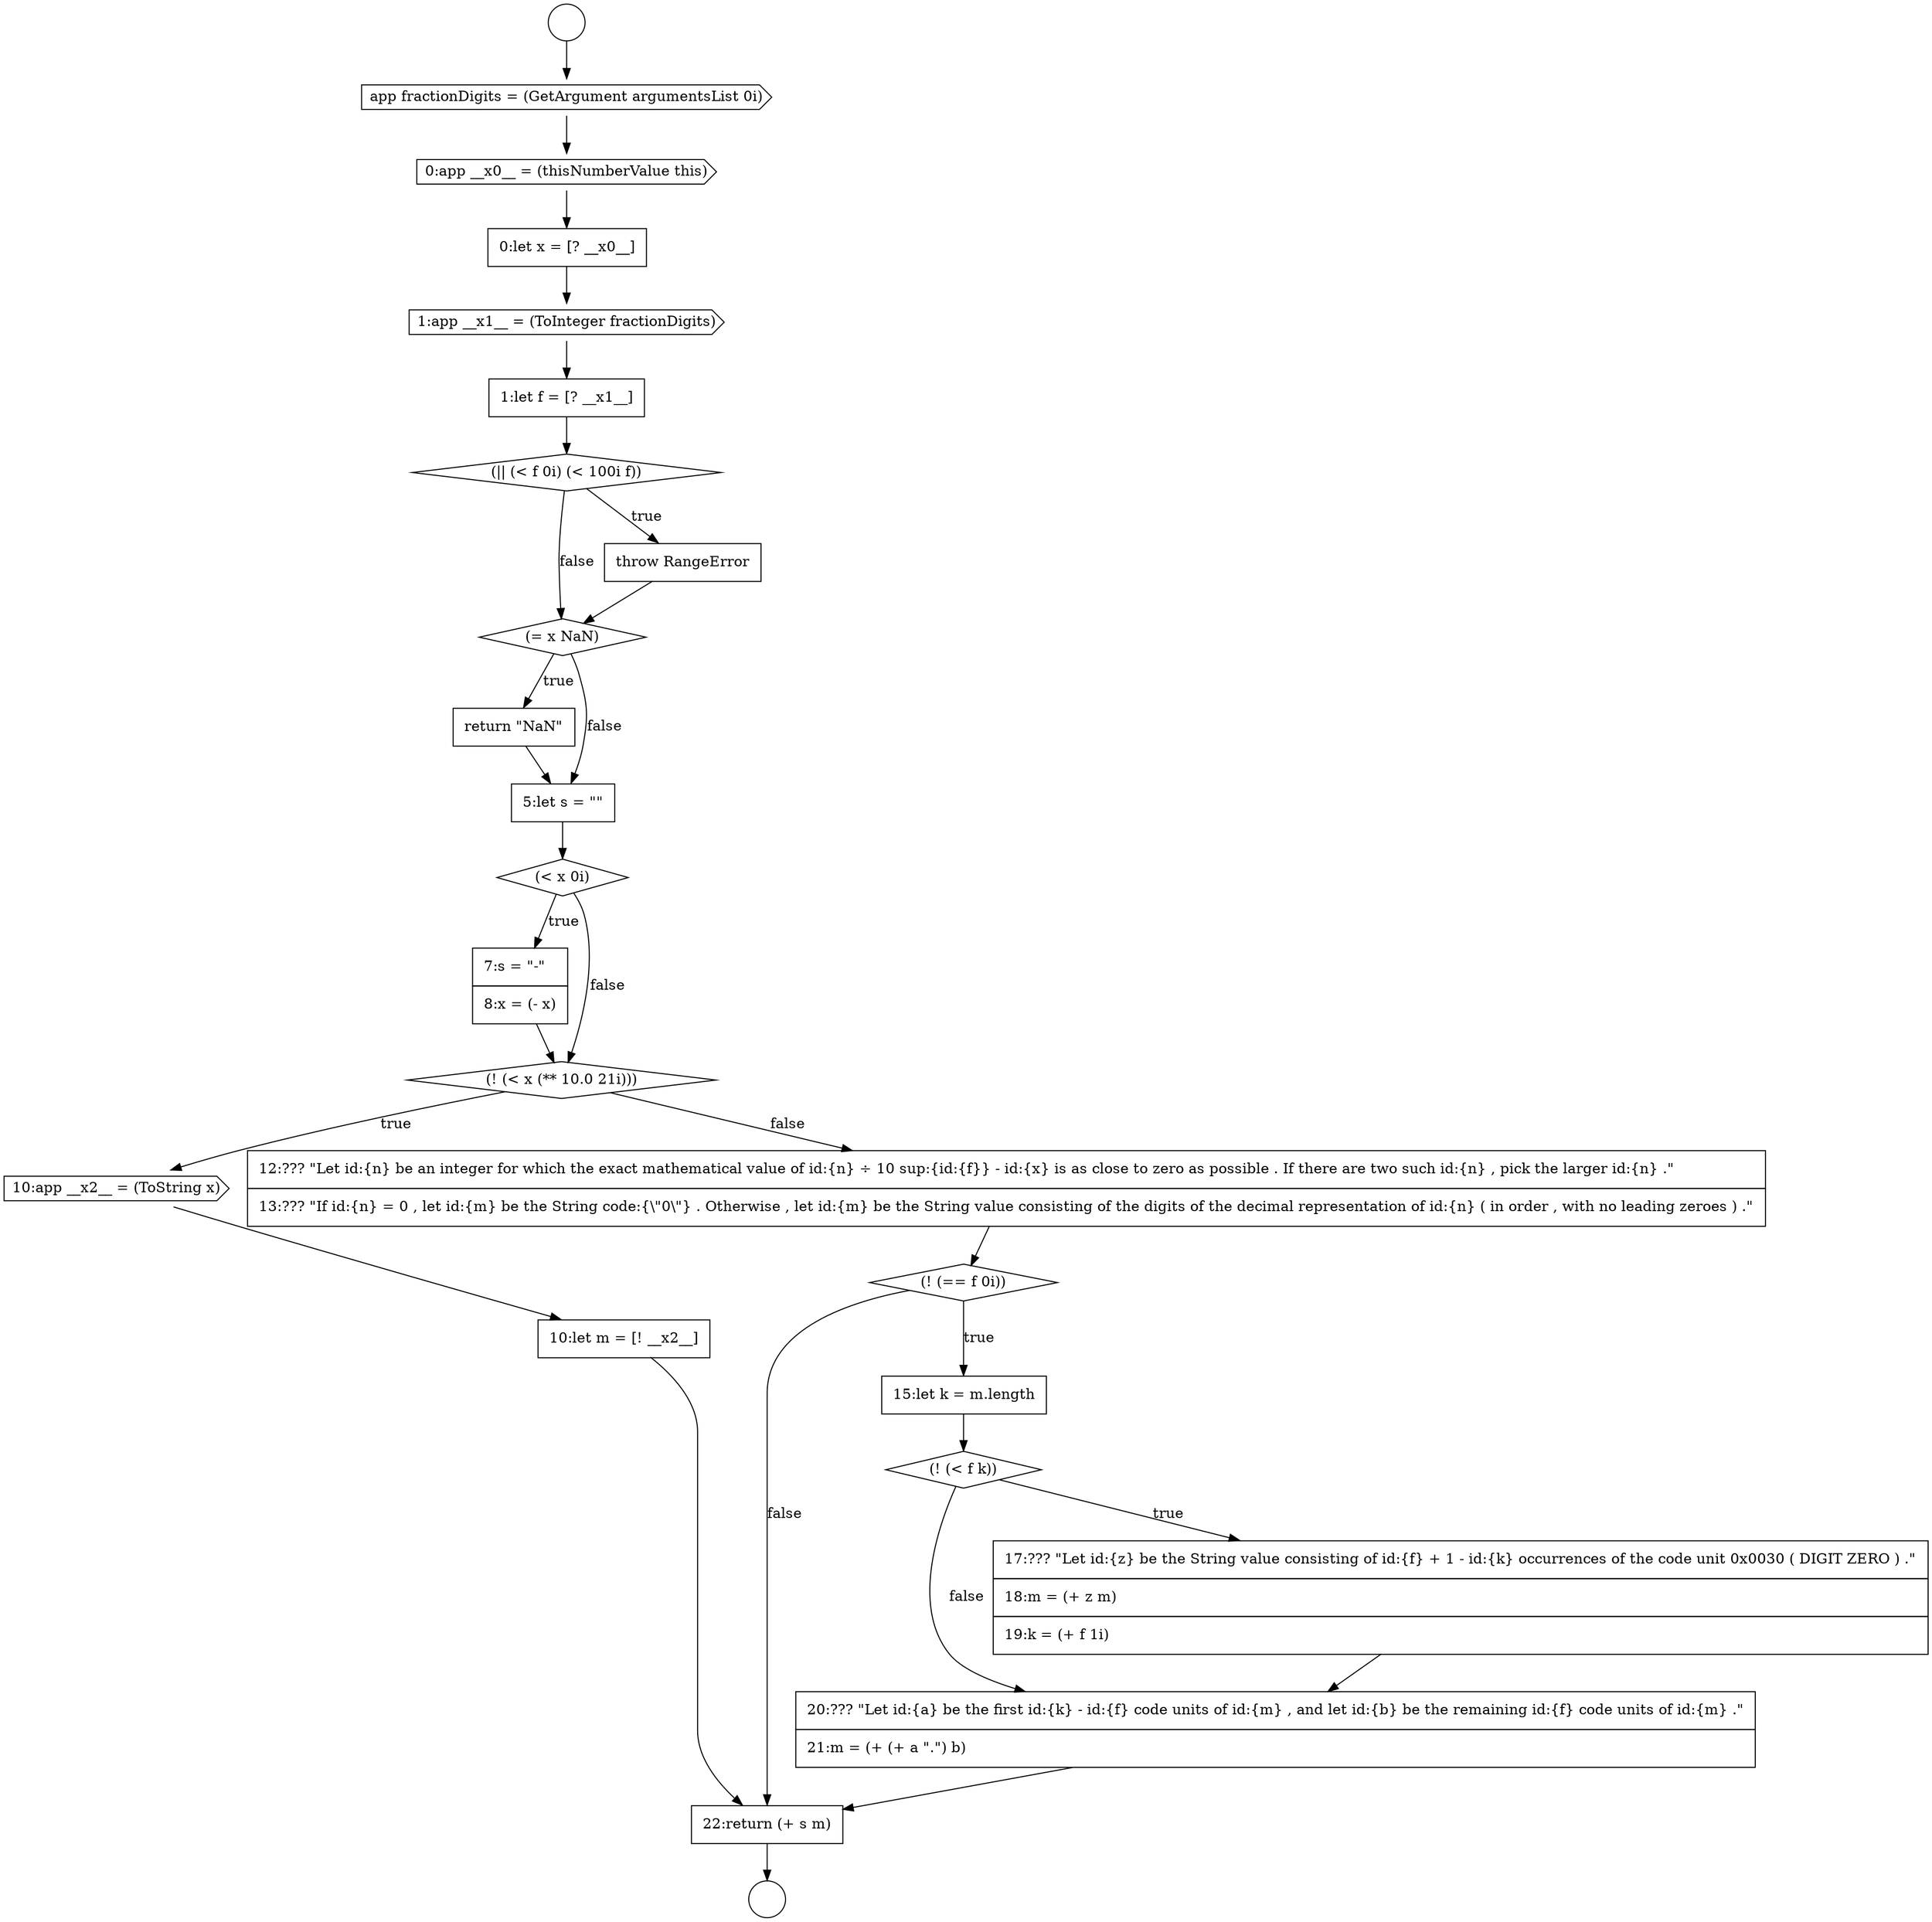 digraph {
  node12319 [shape=diamond, label=<<font color="black">(! (== f 0i))</font>> color="black" fillcolor="white" style=filled]
  node12314 [shape=none, margin=0, label=<<font color="black">
    <table border="0" cellborder="1" cellspacing="0" cellpadding="10">
      <tr><td align="left">7:s = &quot;-&quot;</td></tr>
      <tr><td align="left">8:x = (- x)</td></tr>
    </table>
  </font>> color="black" fillcolor="white" style=filled]
  node12310 [shape=diamond, label=<<font color="black">(= x NaN)</font>> color="black" fillcolor="white" style=filled]
  node12313 [shape=diamond, label=<<font color="black">(&lt; x 0i)</font>> color="black" fillcolor="white" style=filled]
  node12302 [shape=circle label=" " color="black" fillcolor="white" style=filled]
  node12323 [shape=none, margin=0, label=<<font color="black">
    <table border="0" cellborder="1" cellspacing="0" cellpadding="10">
      <tr><td align="left">20:??? &quot;Let id:{a} be the first id:{k} - id:{f} code units of id:{m} , and let id:{b} be the remaining id:{f} code units of id:{m} .&quot;</td></tr>
      <tr><td align="left">21:m = (+ (+ a &quot;.&quot;) b)</td></tr>
    </table>
  </font>> color="black" fillcolor="white" style=filled]
  node12316 [shape=cds, label=<<font color="black">10:app __x2__ = (ToString x)</font>> color="black" fillcolor="white" style=filled]
  node12303 [shape=cds, label=<<font color="black">app fractionDigits = (GetArgument argumentsList 0i)</font>> color="black" fillcolor="white" style=filled]
  node12324 [shape=none, margin=0, label=<<font color="black">
    <table border="0" cellborder="1" cellspacing="0" cellpadding="10">
      <tr><td align="left">22:return (+ s m)</td></tr>
    </table>
  </font>> color="black" fillcolor="white" style=filled]
  node12311 [shape=none, margin=0, label=<<font color="black">
    <table border="0" cellborder="1" cellspacing="0" cellpadding="10">
      <tr><td align="left">return &quot;NaN&quot;</td></tr>
    </table>
  </font>> color="black" fillcolor="white" style=filled]
  node12315 [shape=diamond, label=<<font color="black">(! (&lt; x (** 10.0 21i)))</font>> color="black" fillcolor="white" style=filled]
  node12306 [shape=cds, label=<<font color="black">1:app __x1__ = (ToInteger fractionDigits)</font>> color="black" fillcolor="white" style=filled]
  node12321 [shape=diamond, label=<<font color="black">(! (&lt; f k))</font>> color="black" fillcolor="white" style=filled]
  node12304 [shape=cds, label=<<font color="black">0:app __x0__ = (thisNumberValue this)</font>> color="black" fillcolor="white" style=filled]
  node12305 [shape=none, margin=0, label=<<font color="black">
    <table border="0" cellborder="1" cellspacing="0" cellpadding="10">
      <tr><td align="left">0:let x = [? __x0__]</td></tr>
    </table>
  </font>> color="black" fillcolor="white" style=filled]
  node12318 [shape=none, margin=0, label=<<font color="black">
    <table border="0" cellborder="1" cellspacing="0" cellpadding="10">
      <tr><td align="left">12:??? &quot;Let id:{n} be an integer for which the exact mathematical value of id:{n} &divide; 10 sup:{id:{f}} - id:{x} is as close to zero as possible . If there are two such id:{n} , pick the larger id:{n} .&quot;</td></tr>
      <tr><td align="left">13:??? &quot;If id:{n} = 0 , let id:{m} be the String code:{\&quot;0\&quot;} . Otherwise , let id:{m} be the String value consisting of the digits of the decimal representation of id:{n} ( in order , with no leading zeroes ) .&quot;</td></tr>
    </table>
  </font>> color="black" fillcolor="white" style=filled]
  node12317 [shape=none, margin=0, label=<<font color="black">
    <table border="0" cellborder="1" cellspacing="0" cellpadding="10">
      <tr><td align="left">10:let m = [! __x2__]</td></tr>
    </table>
  </font>> color="black" fillcolor="white" style=filled]
  node12301 [shape=circle label=" " color="black" fillcolor="white" style=filled]
  node12322 [shape=none, margin=0, label=<<font color="black">
    <table border="0" cellborder="1" cellspacing="0" cellpadding="10">
      <tr><td align="left">17:??? &quot;Let id:{z} be the String value consisting of id:{f} + 1 - id:{k} occurrences of the code unit 0x0030 ( DIGIT ZERO ) .&quot;</td></tr>
      <tr><td align="left">18:m = (+ z m)</td></tr>
      <tr><td align="left">19:k = (+ f 1i)</td></tr>
    </table>
  </font>> color="black" fillcolor="white" style=filled]
  node12309 [shape=none, margin=0, label=<<font color="black">
    <table border="0" cellborder="1" cellspacing="0" cellpadding="10">
      <tr><td align="left">throw RangeError</td></tr>
    </table>
  </font>> color="black" fillcolor="white" style=filled]
  node12308 [shape=diamond, label=<<font color="black">(|| (&lt; f 0i) (&lt; 100i f))</font>> color="black" fillcolor="white" style=filled]
  node12312 [shape=none, margin=0, label=<<font color="black">
    <table border="0" cellborder="1" cellspacing="0" cellpadding="10">
      <tr><td align="left">5:let s = &quot;&quot;</td></tr>
    </table>
  </font>> color="black" fillcolor="white" style=filled]
  node12307 [shape=none, margin=0, label=<<font color="black">
    <table border="0" cellborder="1" cellspacing="0" cellpadding="10">
      <tr><td align="left">1:let f = [? __x1__]</td></tr>
    </table>
  </font>> color="black" fillcolor="white" style=filled]
  node12320 [shape=none, margin=0, label=<<font color="black">
    <table border="0" cellborder="1" cellspacing="0" cellpadding="10">
      <tr><td align="left">15:let k = m.length</td></tr>
    </table>
  </font>> color="black" fillcolor="white" style=filled]
  node12301 -> node12303 [ color="black"]
  node12307 -> node12308 [ color="black"]
  node12303 -> node12304 [ color="black"]
  node12309 -> node12310 [ color="black"]
  node12314 -> node12315 [ color="black"]
  node12306 -> node12307 [ color="black"]
  node12311 -> node12312 [ color="black"]
  node12305 -> node12306 [ color="black"]
  node12323 -> node12324 [ color="black"]
  node12317 -> node12324 [ color="black"]
  node12310 -> node12311 [label=<<font color="black">true</font>> color="black"]
  node12310 -> node12312 [label=<<font color="black">false</font>> color="black"]
  node12313 -> node12314 [label=<<font color="black">true</font>> color="black"]
  node12313 -> node12315 [label=<<font color="black">false</font>> color="black"]
  node12308 -> node12309 [label=<<font color="black">true</font>> color="black"]
  node12308 -> node12310 [label=<<font color="black">false</font>> color="black"]
  node12322 -> node12323 [ color="black"]
  node12304 -> node12305 [ color="black"]
  node12316 -> node12317 [ color="black"]
  node12321 -> node12322 [label=<<font color="black">true</font>> color="black"]
  node12321 -> node12323 [label=<<font color="black">false</font>> color="black"]
  node12319 -> node12320 [label=<<font color="black">true</font>> color="black"]
  node12319 -> node12324 [label=<<font color="black">false</font>> color="black"]
  node12312 -> node12313 [ color="black"]
  node12315 -> node12316 [label=<<font color="black">true</font>> color="black"]
  node12315 -> node12318 [label=<<font color="black">false</font>> color="black"]
  node12320 -> node12321 [ color="black"]
  node12324 -> node12302 [ color="black"]
  node12318 -> node12319 [ color="black"]
}
